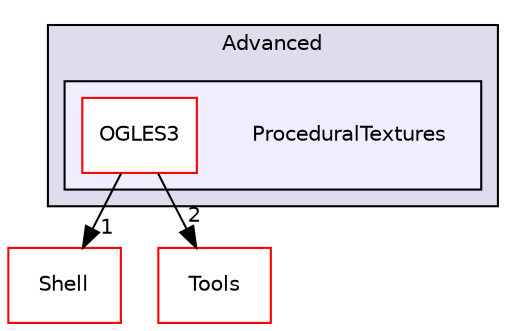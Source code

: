 digraph "PVR/SDK_3.4/Examples/Advanced/ProceduralTextures" {
  compound=true
  node [ fontsize="10", fontname="Helvetica"];
  edge [ labelfontsize="10", labelfontname="Helvetica"];
  subgraph clusterdir_3311445bd4425c20b6c3fe25c066f270 {
    graph [ bgcolor="#ddddee", pencolor="black", label="Advanced" fontname="Helvetica", fontsize="10", URL="dir_3311445bd4425c20b6c3fe25c066f270.html"]
  subgraph clusterdir_6ce8f78a8ce29102a80a9e63e3dc519d {
    graph [ bgcolor="#eeeeff", pencolor="black", label="" URL="dir_6ce8f78a8ce29102a80a9e63e3dc519d.html"];
    dir_6ce8f78a8ce29102a80a9e63e3dc519d [shape=plaintext label="ProceduralTextures"];
    dir_ddc17cdabc7d939f546f92a24fbea322 [shape=box label="OGLES3" color="red" fillcolor="white" style="filled" URL="dir_ddc17cdabc7d939f546f92a24fbea322.html"];
  }
  }
  dir_de41955a66a331b990d60d5323117a97 [shape=box label="Shell" fillcolor="white" style="filled" color="red" URL="dir_de41955a66a331b990d60d5323117a97.html"];
  dir_5222bd6691dac9df766f8a52293393a2 [shape=box label="Tools" fillcolor="white" style="filled" color="red" URL="dir_5222bd6691dac9df766f8a52293393a2.html"];
  dir_ddc17cdabc7d939f546f92a24fbea322->dir_de41955a66a331b990d60d5323117a97 [headlabel="1", labeldistance=1.5 headhref="dir_000607_000133.html"];
  dir_ddc17cdabc7d939f546f92a24fbea322->dir_5222bd6691dac9df766f8a52293393a2 [headlabel="2", labeldistance=1.5 headhref="dir_000607_001762.html"];
}
